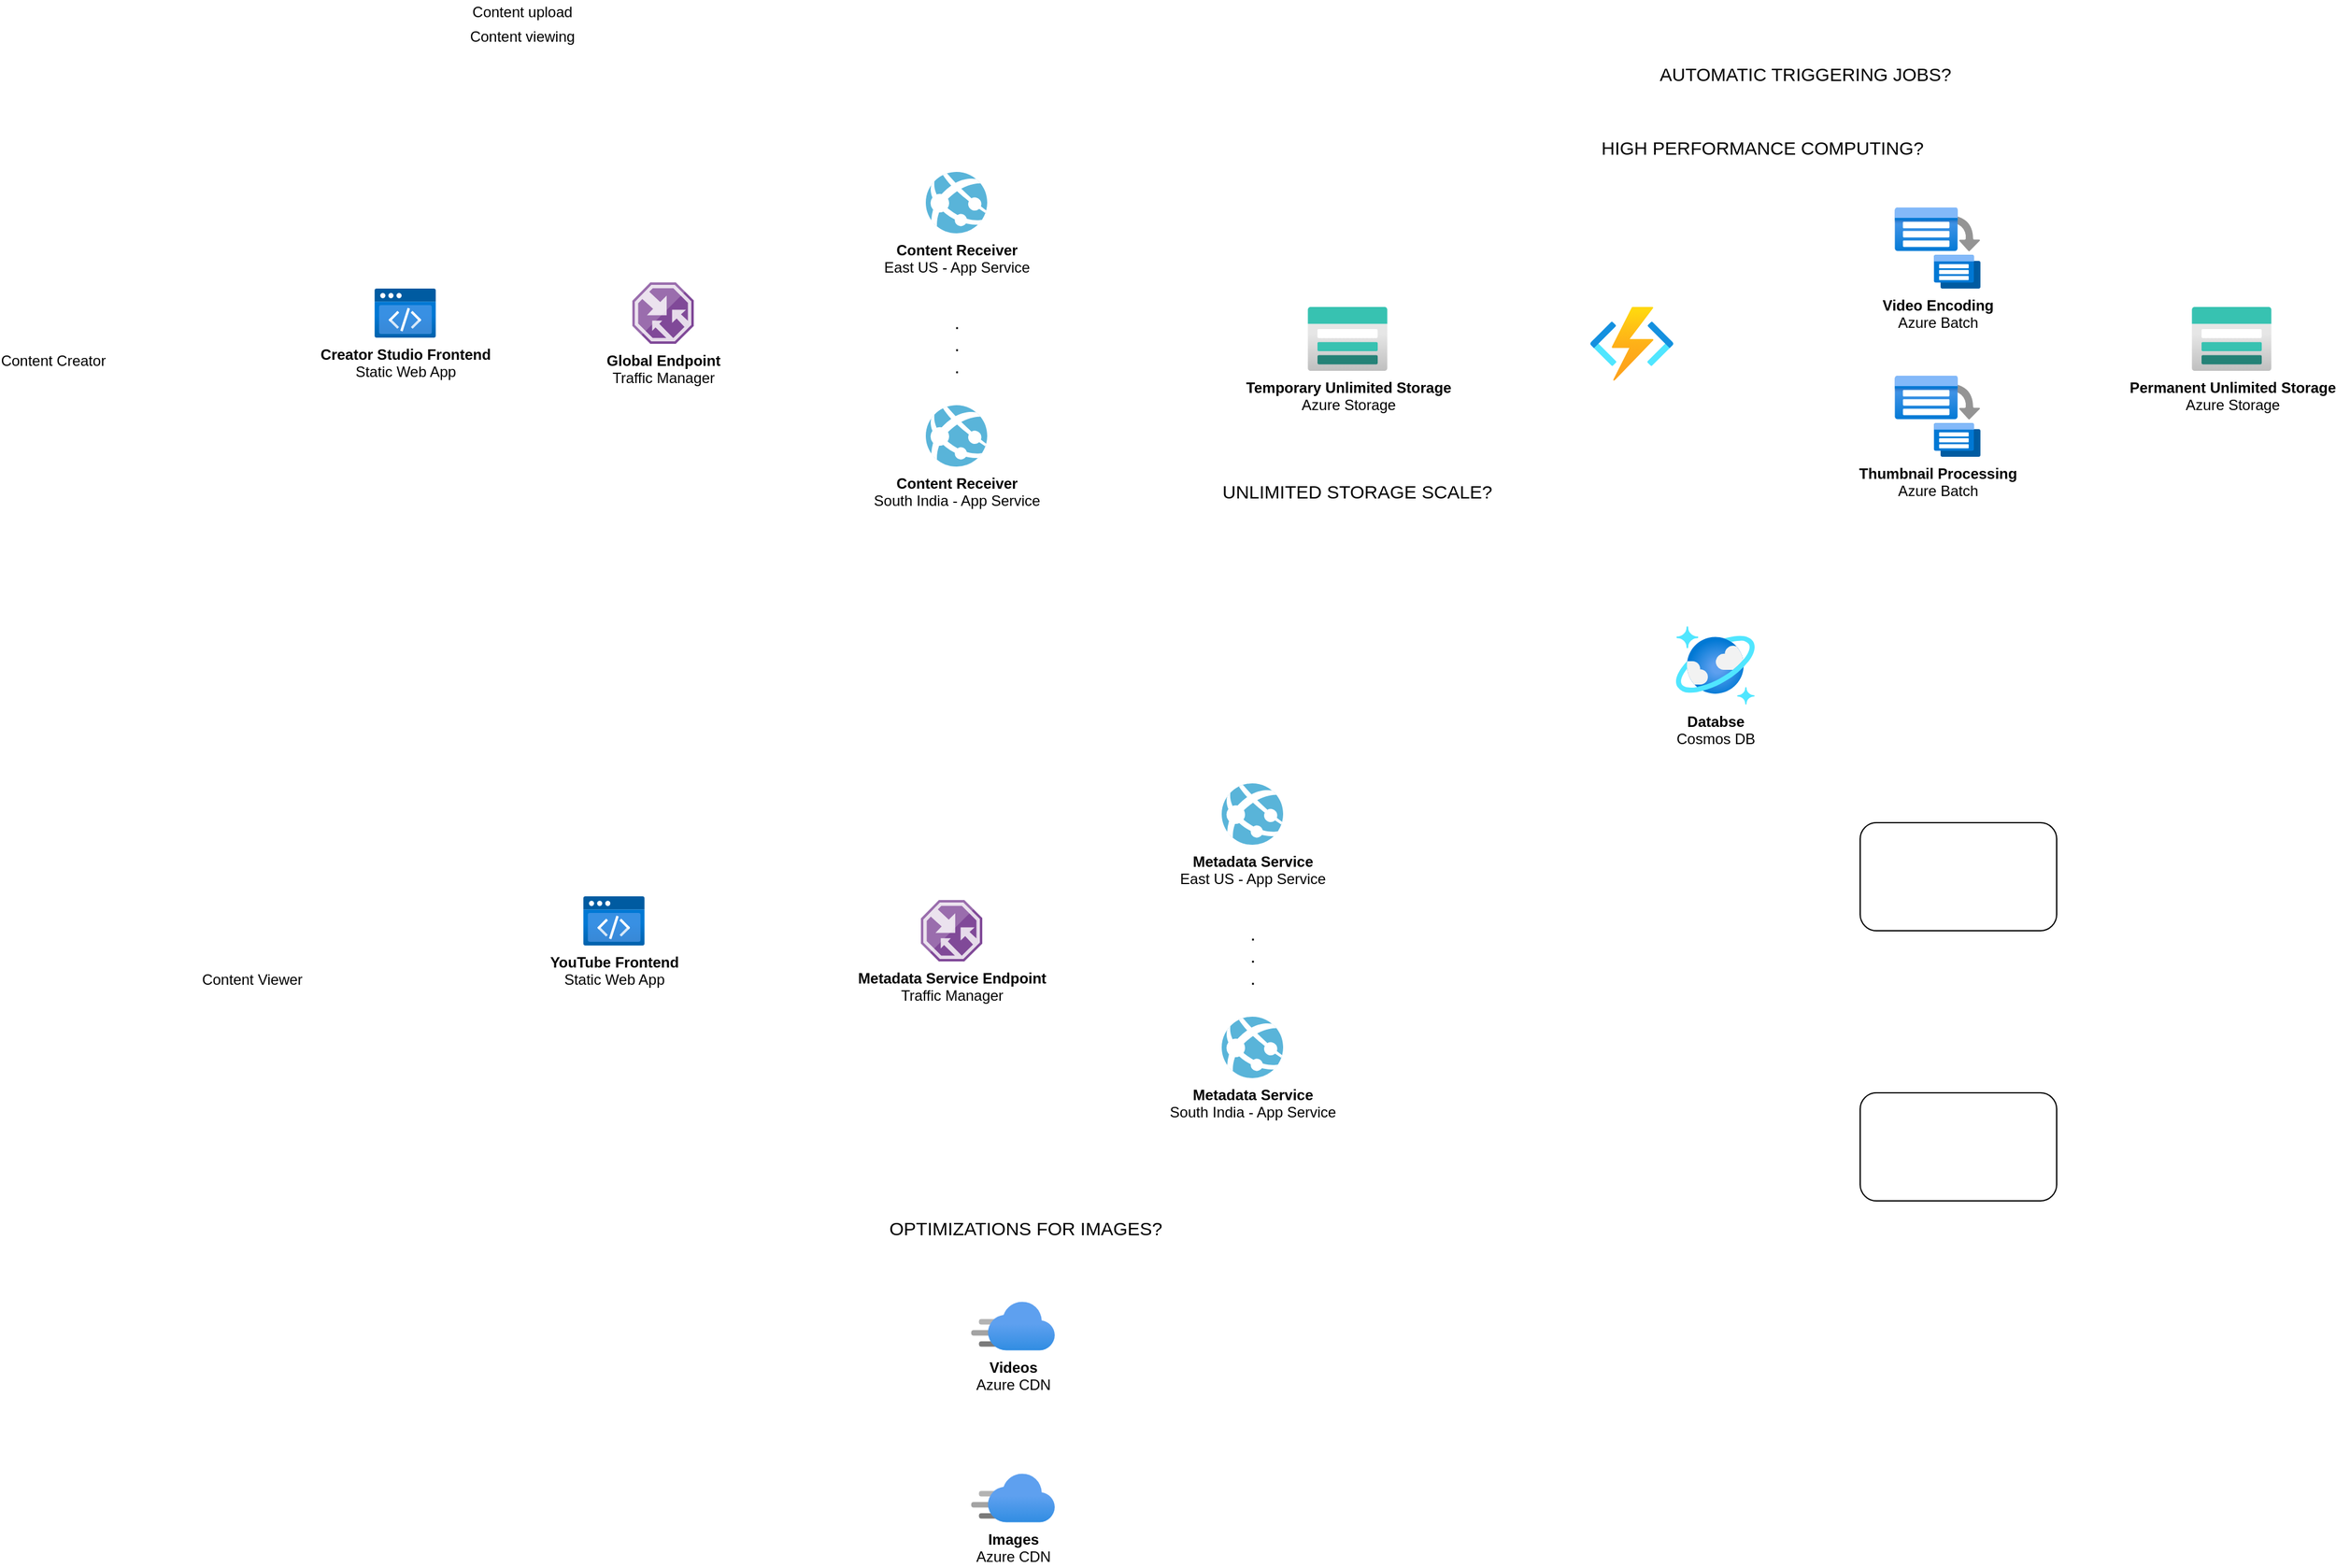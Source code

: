 <mxfile version="17.2.1" type="github"><diagram id="0lWnthPlhHTYpIbOJzv-" name="Page-1"><mxGraphModel dx="3433" dy="1392" grid="1" gridSize="10" guides="1" tooltips="1" connect="1" arrows="1" fold="1" page="1" pageScale="1" pageWidth="850" pageHeight="1100" math="0" shadow="0"><root><mxCell id="0"/><mxCell id="1" parent="0"/><mxCell id="02HTZPVNtvfM2W8bV9Oi-2" value="Content upload" style="text;html=1;align=center;verticalAlign=middle;resizable=0;points=[];autosize=1;strokeColor=none;fillColor=none;" vertex="1" parent="1"><mxGeometry x="40" y="40" width="100" height="20" as="geometry"/></mxCell><mxCell id="02HTZPVNtvfM2W8bV9Oi-3" value="Content viewing" style="text;html=1;align=center;verticalAlign=middle;resizable=0;points=[];autosize=1;strokeColor=none;fillColor=none;" vertex="1" parent="1"><mxGeometry x="40" y="60" width="100" height="20" as="geometry"/></mxCell><mxCell id="02HTZPVNtvfM2W8bV9Oi-4" value="&lt;b&gt;Content Receiver&lt;/b&gt;&lt;br&gt;East US - App Service" style="sketch=0;aspect=fixed;html=1;points=[];align=center;image;fontSize=12;image=img/lib/mscae/App_Services.svg;" vertex="1" parent="1"><mxGeometry x="419" y="180" width="50" height="50" as="geometry"/></mxCell><mxCell id="02HTZPVNtvfM2W8bV9Oi-5" value="&lt;b&gt;Content Receiver&lt;/b&gt;&lt;br&gt;South India - App Service" style="sketch=0;aspect=fixed;html=1;points=[];align=center;image;fontSize=12;image=img/lib/mscae/App_Services.svg;" vertex="1" parent="1"><mxGeometry x="419" y="370" width="50" height="50" as="geometry"/></mxCell><mxCell id="02HTZPVNtvfM2W8bV9Oi-6" value="&lt;b&gt;Global Endpoint&lt;/b&gt;&lt;br&gt;Traffic Manager" style="sketch=0;aspect=fixed;html=1;points=[];align=center;image;fontSize=12;image=img/lib/mscae/Traffic_Manager.svg;" vertex="1" parent="1"><mxGeometry x="180" y="270" width="50" height="50" as="geometry"/></mxCell><mxCell id="02HTZPVNtvfM2W8bV9Oi-7" value="Content Creator" style="verticalLabelPosition=bottom;sketch=0;html=1;fillColor=#FFFFFF;verticalAlign=top;align=center;pointerEvents=1;shape=mxgraph.cisco_safe.design.actor_2;" vertex="1" parent="1"><mxGeometry x="-302" y="270" width="19" height="50" as="geometry"/></mxCell><mxCell id="02HTZPVNtvfM2W8bV9Oi-9" value=".&lt;br style=&quot;font-size: 15px;&quot;&gt;.&lt;br style=&quot;font-size: 15px;&quot;&gt;." style="text;html=1;align=center;verticalAlign=middle;resizable=0;points=[];autosize=1;strokeColor=none;fillColor=none;fontSize=15;" vertex="1" parent="1"><mxGeometry x="434" y="290" width="20" height="60" as="geometry"/></mxCell><mxCell id="02HTZPVNtvfM2W8bV9Oi-10" value="&lt;b&gt;Temporary Unlimited Storage&lt;/b&gt;&lt;br&gt;Azure Storage" style="aspect=fixed;html=1;points=[];align=center;image;fontSize=12;image=img/lib/azure2/storage/Storage_Accounts.svg;fillColor=#FFFFFF;" vertex="1" parent="1"><mxGeometry x="730" y="290" width="65" height="52" as="geometry"/></mxCell><mxCell id="02HTZPVNtvfM2W8bV9Oi-11" value="&lt;b&gt;Video Encoding&lt;/b&gt;&lt;br&gt;Azure Batch" style="aspect=fixed;html=1;points=[];align=center;image;fontSize=12;image=img/lib/azure2/containers/Batch_Accounts.svg;fillColor=#FFFFFF;" vertex="1" parent="1"><mxGeometry x="1208" y="209" width="70.13" height="66" as="geometry"/></mxCell><mxCell id="02HTZPVNtvfM2W8bV9Oi-12" value="UNLIMITED STORAGE SCALE?" style="text;html=1;align=center;verticalAlign=middle;resizable=0;points=[];autosize=1;strokeColor=none;fillColor=none;fontSize=15;" vertex="1" parent="1"><mxGeometry x="650" y="430" width="240" height="20" as="geometry"/></mxCell><mxCell id="02HTZPVNtvfM2W8bV9Oi-13" value="AUTOMATIC TRIGGERING JOBS?" style="text;html=1;align=center;verticalAlign=middle;resizable=0;points=[];autosize=1;strokeColor=none;fillColor=none;fontSize=15;" vertex="1" parent="1"><mxGeometry x="1010" y="90" width="250" height="20" as="geometry"/></mxCell><mxCell id="02HTZPVNtvfM2W8bV9Oi-15" value="&lt;b&gt;Permanent Unlimited Storage&lt;/b&gt;&lt;br&gt;Azure Storage" style="aspect=fixed;html=1;points=[];align=center;image;fontSize=12;image=img/lib/azure2/storage/Storage_Accounts.svg;fillColor=#FFFFFF;" vertex="1" parent="1"><mxGeometry x="1450" y="290" width="65" height="52" as="geometry"/></mxCell><mxCell id="02HTZPVNtvfM2W8bV9Oi-16" value="Content Viewer" style="verticalLabelPosition=bottom;sketch=0;html=1;fillColor=#FFFFFF;verticalAlign=top;align=center;pointerEvents=1;shape=mxgraph.cisco_safe.design.actor_2;" vertex="1" parent="1"><mxGeometry x="-140" y="774" width="19" height="50" as="geometry"/></mxCell><mxCell id="02HTZPVNtvfM2W8bV9Oi-17" value="&lt;b&gt;Thumbnail Processing&lt;/b&gt;&lt;br&gt;Azure Batch" style="aspect=fixed;html=1;points=[];align=center;image;fontSize=12;image=img/lib/azure2/containers/Batch_Accounts.svg;fillColor=#FFFFFF;" vertex="1" parent="1"><mxGeometry x="1208" y="346" width="70.13" height="66" as="geometry"/></mxCell><mxCell id="02HTZPVNtvfM2W8bV9Oi-19" value="&lt;b&gt;Videos&lt;/b&gt;&lt;br&gt;Azure CDN" style="aspect=fixed;html=1;points=[];align=center;image;fontSize=12;image=img/lib/azure2/networking/CDN_Profiles.svg;fillColor=#FFFFFF;" vertex="1" parent="1"><mxGeometry x="456" y="1100" width="68" height="40" as="geometry"/></mxCell><mxCell id="02HTZPVNtvfM2W8bV9Oi-20" value="&lt;b&gt;Images&lt;/b&gt;&lt;br&gt;Azure CDN" style="aspect=fixed;html=1;points=[];align=center;image;fontSize=12;image=img/lib/azure2/networking/CDN_Profiles.svg;fillColor=#FFFFFF;" vertex="1" parent="1"><mxGeometry x="456" y="1240" width="68" height="40" as="geometry"/></mxCell><mxCell id="02HTZPVNtvfM2W8bV9Oi-21" value="OPTIMIZATIONS FOR IMAGES?" style="text;html=1;align=center;verticalAlign=middle;resizable=0;points=[];autosize=1;strokeColor=none;fillColor=none;fontSize=15;" vertex="1" parent="1"><mxGeometry x="380" y="1030" width="240" height="20" as="geometry"/></mxCell><mxCell id="02HTZPVNtvfM2W8bV9Oi-22" value="&lt;b&gt;YouTube Frontend&lt;/b&gt;&lt;br&gt;Static Web App" style="aspect=fixed;html=1;points=[];align=center;image;fontSize=12;image=img/lib/azure2/preview/Static_Apps.svg;fillColor=#FFFFFF;" vertex="1" parent="1"><mxGeometry x="140" y="770" width="50" height="40" as="geometry"/></mxCell><mxCell id="02HTZPVNtvfM2W8bV9Oi-23" value="&lt;b&gt;Metadata Service&lt;br&gt;&lt;/b&gt;East US - App Service" style="sketch=0;aspect=fixed;html=1;points=[];align=center;image;fontSize=12;image=img/lib/mscae/App_Services.svg;" vertex="1" parent="1"><mxGeometry x="660" y="678" width="50" height="50" as="geometry"/></mxCell><mxCell id="02HTZPVNtvfM2W8bV9Oi-24" value="&lt;b&gt;Metadata Service&lt;/b&gt;&lt;br&gt;South India - App Service" style="sketch=0;aspect=fixed;html=1;points=[];align=center;image;fontSize=12;image=img/lib/mscae/App_Services.svg;" vertex="1" parent="1"><mxGeometry x="660" y="868" width="50" height="50" as="geometry"/></mxCell><mxCell id="02HTZPVNtvfM2W8bV9Oi-25" value=".&lt;br style=&quot;font-size: 15px;&quot;&gt;.&lt;br style=&quot;font-size: 15px;&quot;&gt;." style="text;html=1;align=center;verticalAlign=middle;resizable=0;points=[];autosize=1;strokeColor=none;fillColor=none;fontSize=15;" vertex="1" parent="1"><mxGeometry x="675" y="788" width="20" height="60" as="geometry"/></mxCell><mxCell id="02HTZPVNtvfM2W8bV9Oi-26" value="&lt;b&gt;Databse&lt;/b&gt;&lt;br&gt;Cosmos DB" style="aspect=fixed;html=1;points=[];align=center;image;fontSize=12;image=img/lib/azure2/databases/Azure_Cosmos_DB.svg;fillColor=#FFFFFF;" vertex="1" parent="1"><mxGeometry x="1030" y="550" width="64" height="64" as="geometry"/></mxCell><mxCell id="02HTZPVNtvfM2W8bV9Oi-27" value="&lt;b&gt;Metadata Service Endpoint&lt;/b&gt;&lt;br&gt;Traffic Manager" style="sketch=0;aspect=fixed;html=1;points=[];align=center;image;fontSize=12;image=img/lib/mscae/Traffic_Manager.svg;" vertex="1" parent="1"><mxGeometry x="415" y="773" width="50" height="50" as="geometry"/></mxCell><mxCell id="02HTZPVNtvfM2W8bV9Oi-28" value="" style="endArrow=classic;html=1;rounded=0;fontSize=15;strokeColor=#FFFFFF;" edge="1" parent="1"><mxGeometry width="50" height="50" relative="1" as="geometry"><mxPoint x="1470" y="390" as="sourcePoint"/><mxPoint x="540" y="1130" as="targetPoint"/><Array as="points"><mxPoint x="1470" y="1130"/></Array></mxGeometry></mxCell><mxCell id="02HTZPVNtvfM2W8bV9Oi-29" value="" style="endArrow=classic;html=1;rounded=0;fontSize=15;strokeColor=#FFFFFF;" edge="1" parent="1"><mxGeometry width="50" height="50" relative="1" as="geometry"><mxPoint x="1490" y="390" as="sourcePoint"/><mxPoint x="540" y="1280" as="targetPoint"/><Array as="points"><mxPoint x="1490" y="1280"/></Array></mxGeometry></mxCell><mxCell id="02HTZPVNtvfM2W8bV9Oi-30" value="" style="endArrow=classic;html=1;rounded=0;fontSize=15;strokeColor=#FFFFFF;" edge="1" parent="1"><mxGeometry width="50" height="50" relative="1" as="geometry"><mxPoint x="-80" y="800" as="sourcePoint"/><mxPoint x="100" y="800" as="targetPoint"/></mxGeometry></mxCell><mxCell id="02HTZPVNtvfM2W8bV9Oi-31" value="" style="endArrow=classic;html=1;rounded=0;fontSize=15;strokeColor=#FFFFFF;" edge="1" parent="1"><mxGeometry width="50" height="50" relative="1" as="geometry"><mxPoint x="212" y="798.29" as="sourcePoint"/><mxPoint x="392" y="798.29" as="targetPoint"/></mxGeometry></mxCell><mxCell id="02HTZPVNtvfM2W8bV9Oi-32" value="&lt;b&gt;Creator Studio Frontend&lt;/b&gt;&lt;br&gt;Static Web App" style="aspect=fixed;html=1;points=[];align=center;image;fontSize=12;image=img/lib/azure2/preview/Static_Apps.svg;fillColor=#FFFFFF;" vertex="1" parent="1"><mxGeometry x="-30" y="275" width="50" height="40" as="geometry"/></mxCell><mxCell id="02HTZPVNtvfM2W8bV9Oi-33" value="" style="endArrow=classic;html=1;rounded=0;fontSize=15;strokeColor=#FFFFFF;" edge="1" parent="1"><mxGeometry width="50" height="50" relative="1" as="geometry"><mxPoint x="-249" y="300" as="sourcePoint"/><mxPoint x="-69" y="300" as="targetPoint"/></mxGeometry></mxCell><mxCell id="02HTZPVNtvfM2W8bV9Oi-34" value="" style="endArrow=classic;html=1;rounded=0;fontSize=15;strokeColor=#FFFFFF;" edge="1" parent="1"><mxGeometry width="50" height="50" relative="1" as="geometry"><mxPoint x="170" y="850" as="sourcePoint"/><mxPoint x="440" y="1130" as="targetPoint"/><Array as="points"><mxPoint x="170" y="1130"/></Array></mxGeometry></mxCell><mxCell id="02HTZPVNtvfM2W8bV9Oi-35" value="" style="endArrow=classic;html=1;rounded=0;fontSize=15;strokeColor=#FFFFFF;" edge="1" parent="1"><mxGeometry width="50" height="50" relative="1" as="geometry"><mxPoint x="150" y="850" as="sourcePoint"/><mxPoint x="440" y="1280" as="targetPoint"/><Array as="points"><mxPoint x="150" y="1280"/></Array></mxGeometry></mxCell><mxCell id="02HTZPVNtvfM2W8bV9Oi-36" value="" style="endArrow=classic;html=1;rounded=0;fontSize=15;strokeColor=#FFFFFF;" edge="1" parent="1"><mxGeometry width="50" height="50" relative="1" as="geometry"><mxPoint x="40" y="300" as="sourcePoint"/><mxPoint x="160" y="300" as="targetPoint"/></mxGeometry></mxCell><mxCell id="02HTZPVNtvfM2W8bV9Oi-37" value="" style="endArrow=classic;html=1;rounded=0;fontSize=15;strokeColor=#FFFFFF;" edge="1" parent="1"><mxGeometry width="50" height="50" relative="1" as="geometry"><mxPoint x="210" y="260" as="sourcePoint"/><mxPoint x="400" y="210" as="targetPoint"/><Array as="points"><mxPoint x="210" y="210"/></Array></mxGeometry></mxCell><mxCell id="02HTZPVNtvfM2W8bV9Oi-39" value="" style="endArrow=classic;html=1;rounded=0;fontSize=15;strokeColor=#FFFFFF;" edge="1" parent="1"><mxGeometry width="50" height="50" relative="1" as="geometry"><mxPoint x="200" y="368.57" as="sourcePoint"/><mxPoint x="400" y="400" as="targetPoint"/><Array as="points"><mxPoint x="200" y="400"/></Array></mxGeometry></mxCell><mxCell id="02HTZPVNtvfM2W8bV9Oi-40" value="" style="endArrow=classic;html=1;rounded=0;fontSize=15;strokeColor=#FFFFFF;" edge="1" parent="1"><mxGeometry width="50" height="50" relative="1" as="geometry"><mxPoint x="510" y="320" as="sourcePoint"/><mxPoint x="700" y="320" as="targetPoint"/></mxGeometry></mxCell><mxCell id="02HTZPVNtvfM2W8bV9Oi-41" value="" style="aspect=fixed;html=1;points=[];align=center;image;fontSize=12;image=img/lib/azure2/compute/Function_Apps.svg;fillColor=#FFFFFF;" vertex="1" parent="1"><mxGeometry x="960" y="290" width="68" height="60" as="geometry"/></mxCell><mxCell id="02HTZPVNtvfM2W8bV9Oi-42" value="HIGH PERFORMANCE COMPUTING?" style="text;html=1;align=center;verticalAlign=middle;resizable=0;points=[];autosize=1;strokeColor=none;fillColor=none;fontSize=15;" vertex="1" parent="1"><mxGeometry x="960" y="150" width="280" height="20" as="geometry"/></mxCell><mxCell id="02HTZPVNtvfM2W8bV9Oi-43" value="" style="endArrow=classic;html=1;rounded=0;fontSize=15;strokeColor=#FFFFFF;" edge="1" parent="1"><mxGeometry width="50" height="50" relative="1" as="geometry"><mxPoint x="820" y="319.41" as="sourcePoint"/><mxPoint x="940" y="319.41" as="targetPoint"/></mxGeometry></mxCell><mxCell id="02HTZPVNtvfM2W8bV9Oi-44" value="" style="endArrow=classic;html=1;rounded=0;fontSize=15;strokeColor=#FFFFFF;" edge="1" parent="1"><mxGeometry width="50" height="50" relative="1" as="geometry"><mxPoint x="1050" y="320.0" as="sourcePoint"/><mxPoint x="1170" y="320.0" as="targetPoint"/></mxGeometry></mxCell><mxCell id="02HTZPVNtvfM2W8bV9Oi-45" value="" style="endArrow=classic;html=1;rounded=0;fontSize=15;strokeColor=#FFFFFF;" edge="1" parent="1"><mxGeometry width="50" height="50" relative="1" as="geometry"><mxPoint x="1300" y="320" as="sourcePoint"/><mxPoint x="1420" y="320" as="targetPoint"/></mxGeometry></mxCell><mxCell id="02HTZPVNtvfM2W8bV9Oi-46" value="" style="endArrow=classic;html=1;rounded=0;fontSize=15;strokeColor=#FFFFFF;" edge="1" parent="1"><mxGeometry width="50" height="50" relative="1" as="geometry"><mxPoint x="440" y="470" as="sourcePoint"/><mxPoint x="1010" y="590" as="targetPoint"/><Array as="points"><mxPoint x="440" y="590"/></Array></mxGeometry></mxCell><mxCell id="02HTZPVNtvfM2W8bV9Oi-48" value="" style="endArrow=classic;html=1;rounded=0;fontSize=15;strokeColor=#FFFFFF;" edge="1" parent="1"><mxGeometry width="50" height="50" relative="1" as="geometry"><mxPoint x="440" y="760" as="sourcePoint"/><mxPoint x="640" y="710" as="targetPoint"/><Array as="points"><mxPoint x="440" y="710"/></Array></mxGeometry></mxCell><mxCell id="02HTZPVNtvfM2W8bV9Oi-49" value="" style="endArrow=classic;html=1;rounded=0;fontSize=15;strokeColor=#FFFFFF;" edge="1" parent="1"><mxGeometry width="50" height="50" relative="1" as="geometry"><mxPoint x="440" y="870" as="sourcePoint"/><mxPoint x="640" y="900" as="targetPoint"/><Array as="points"><mxPoint x="440" y="900"/></Array></mxGeometry></mxCell><mxCell id="02HTZPVNtvfM2W8bV9Oi-50" value="" style="endArrow=classic;html=1;rounded=0;fontSize=15;strokeColor=#FFFFFF;" edge="1" parent="1"><mxGeometry width="50" height="50" relative="1" as="geometry"><mxPoint x="740" y="820" as="sourcePoint"/><mxPoint x="1060" y="660" as="targetPoint"/><Array as="points"><mxPoint x="1060" y="820"/></Array></mxGeometry></mxCell><mxCell id="02HTZPVNtvfM2W8bV9Oi-51" value="Recommendation Module" style="rounded=1;whiteSpace=wrap;html=1;fontSize=15;fillColor=none;fontColor=#FFFFFF;labelBackgroundColor=none;" vertex="1" parent="1"><mxGeometry x="1180" y="710" width="160" height="88" as="geometry"/></mxCell><mxCell id="02HTZPVNtvfM2W8bV9Oi-52" value="" style="endArrow=classic;html=1;rounded=0;fontSize=15;fontColor=#FFFFFF;strokeColor=#FFFFFF;" edge="1" parent="1"><mxGeometry width="50" height="50" relative="1" as="geometry"><mxPoint x="1100" y="590" as="sourcePoint"/><mxPoint x="1260" y="700" as="targetPoint"/><Array as="points"><mxPoint x="1260" y="590"/></Array></mxGeometry></mxCell><mxCell id="02HTZPVNtvfM2W8bV9Oi-53" value="" style="endArrow=classic;html=1;rounded=0;fontSize=15;fontColor=#FFFFFF;strokeColor=#FFFFFF;" edge="1" parent="1"><mxGeometry width="50" height="50" relative="1" as="geometry"><mxPoint x="740" y="850" as="sourcePoint"/><mxPoint x="1260" y="810" as="targetPoint"/><Array as="points"><mxPoint x="1260" y="850"/></Array></mxGeometry></mxCell><mxCell id="02HTZPVNtvfM2W8bV9Oi-54" value="Subtitle Generation" style="rounded=1;whiteSpace=wrap;html=1;fontSize=15;fillColor=none;fontColor=#FFFFFF;labelBackgroundColor=none;" vertex="1" parent="1"><mxGeometry x="1180" y="930" width="160" height="88" as="geometry"/></mxCell><mxCell id="02HTZPVNtvfM2W8bV9Oi-55" value="" style="endArrow=classic;html=1;rounded=0;fontSize=15;fontColor=#FFFFFF;strokeColor=#FFFFFF;" edge="1" parent="1"><mxGeometry width="50" height="50" relative="1" as="geometry"><mxPoint x="1450" y="390" as="sourcePoint"/><mxPoint x="1350" y="980" as="targetPoint"/><Array as="points"><mxPoint x="1450" y="980"/></Array></mxGeometry></mxCell></root></mxGraphModel></diagram></mxfile>